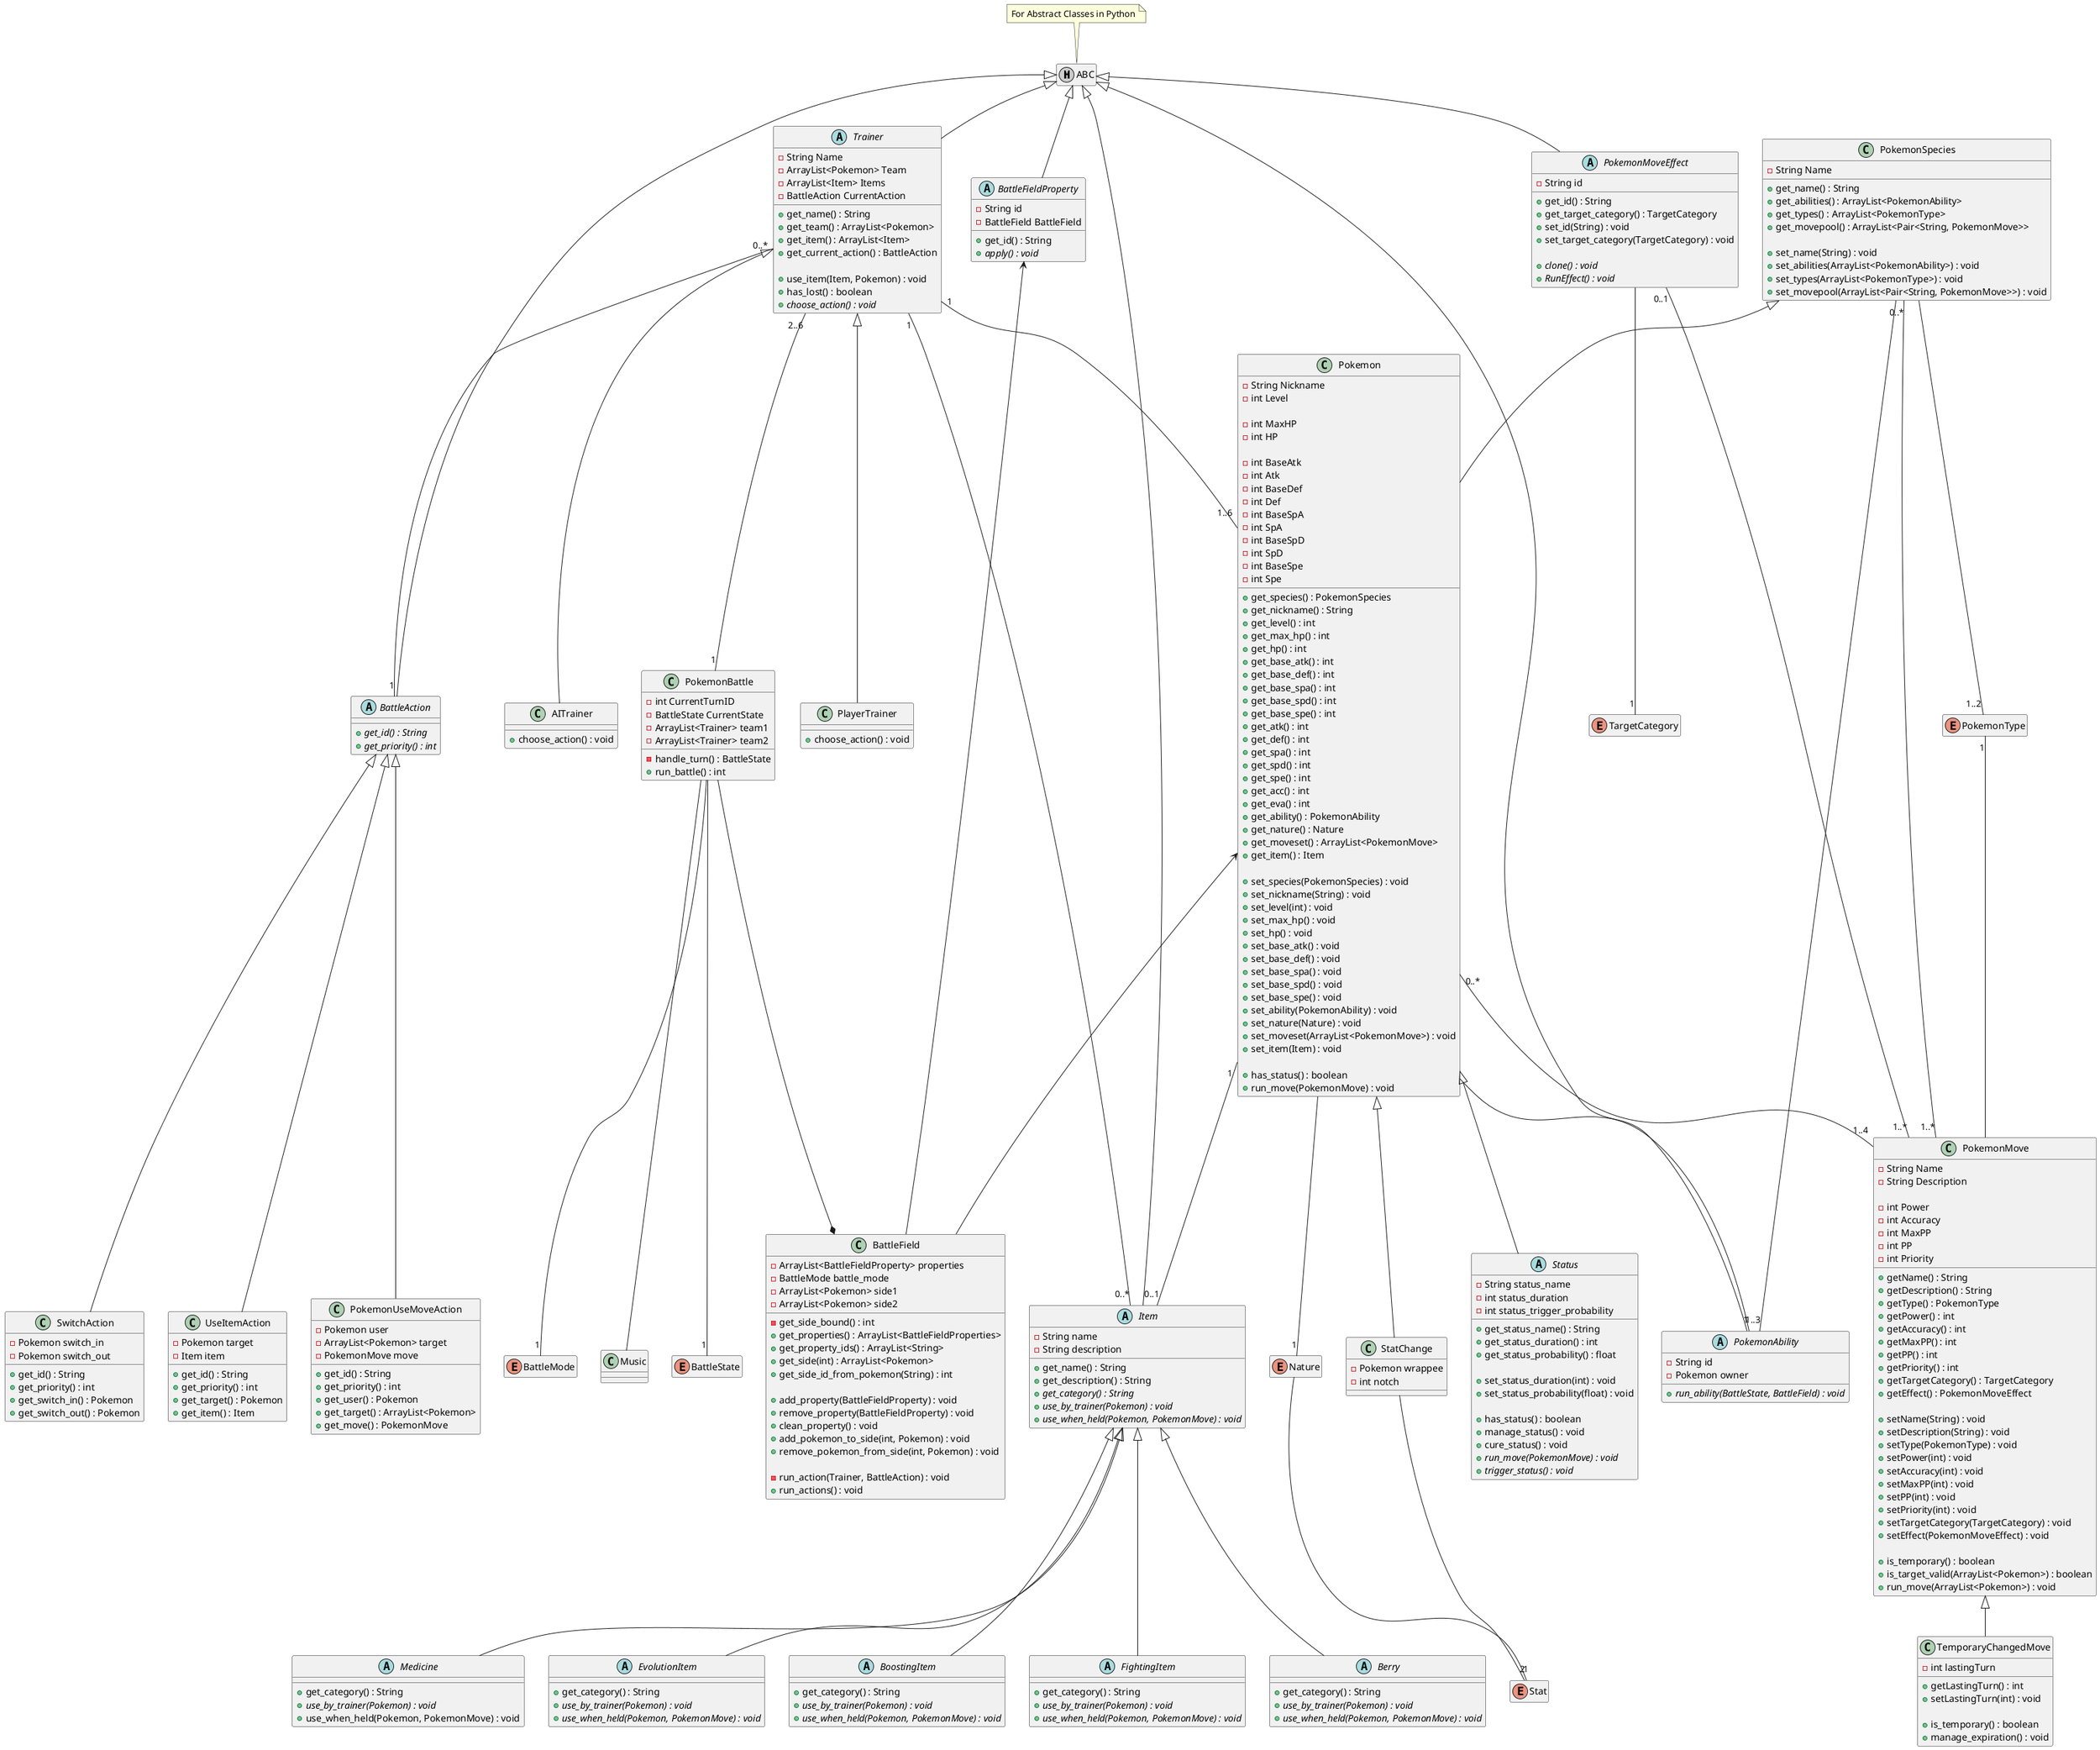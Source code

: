 @startuml P
hide enum empty member
hide metaclass empty member

metaclass ABC

enum Stat
enum PokemonType
enum Nature
enum TargetCategory
enum BattleState
enum BattleMode

abstract class BattleAction extends ABC {
    + {abstract} get_id() : String
    + {abstract} get_priority() : int
}
class SwitchAction extends BattleAction {
    - Pokemon switch_in
    - Pokemon switch_out
    
    + get_id() : String
    + get_priority() : int
    + get_switch_in() : Pokemon
    + get_switch_out() : Pokemon
}
class UseItemAction extends BattleAction {
    - Pokemon target
    - Item item
    
    + get_id() : String
    + get_priority() : int
    + get_target() : Pokemon
    + get_item() : Item
}
class PokemonUseMoveAction extends BattleAction {
    - Pokemon user
    - ArrayList<Pokemon> target
    - PokemonMove move
    
    + get_id() : String
    + get_priority() : int
    + get_user() : Pokemon
    + get_target() : ArrayList<Pokemon>
    + get_move() : PokemonMove
}

abstract class BattleFieldProperty extends ABC {
    - String id
    - BattleField BattleField

    + get_id() : String
    + {abstract} apply() : void
}

abstract class PokemonAbility extends ABC {
    - String id
    - Pokemon owner

    + {abstract} run_ability(BattleState, BattleField) : void 
}

abstract class PokemonMoveEffect extends ABC {
    - String id

    + get_id() : String
    + get_target_category() : TargetCategory
    + set_id(String) : void
    + set_target_category(TargetCategory) : void

    + {abstract} clone() : void
    + {abstract} RunEffect() : void
}

abstract class Item extends ABC{
    - String name
    - String description

    + get_name() : String
    + get_description() : String
    + {abstract} get_category() : String
    + {abstract} use_by_trainer(Pokemon) : void
    + {abstract} use_when_held(Pokemon, PokemonMove) : void
}
abstract class Berry extends Item {
    + get_category() : String
    + {abstract} use_by_trainer(Pokemon) : void
    + {abstract} use_when_held(Pokemon, PokemonMove) : void
}
abstract class Medicine extends Item {
    + get_category() : String
    + {abstract} use_by_trainer(Pokemon) : void
    + use_when_held(Pokemon, PokemonMove) : void
}
abstract class EvolutionItem extends Item {
    + get_category() : String
    + {abstract} use_by_trainer(Pokemon) : void
    + {abstract} use_when_held(Pokemon, PokemonMove) : void
}
abstract class BoostingItem extends Item {
    + get_category() : String
    + {abstract} use_by_trainer(Pokemon) : void
    + {abstract} use_when_held(Pokemon, PokemonMove) : void
}
abstract class FightingItem extends Item {
    + get_category() : String
    + {abstract} use_by_trainer(Pokemon) : void
    + {abstract} use_when_held(Pokemon, PokemonMove) : void
}

class StatChange {
    - Pokemon wrappee
    - int notch
}

class PokemonMove {
    - String Name
    - String Description
    
    - int Power
    - int Accuracy
    - int MaxPP
    - int PP
    - int Priority

    + getName() : String
    + getDescription() : String
    + getType() : PokemonType
    + getPower() : int
    + getAccuracy() : int
    + getMaxPP() : int
    + getPP() : int
    + getPriority() : int
    + getTargetCategory() : TargetCategory
    + getEffect() : PokemonMoveEffect

    + setName(String) : void
    + setDescription(String) : void
    + setType(PokemonType) : void
    + setPower(int) : void
    + setAccuracy(int) : void
    + setMaxPP(int) : void
    + setPP(int) : void
    + setPriority(int) : void
    + setTargetCategory(TargetCategory) : void
    + setEffect(PokemonMoveEffect) : void
    
    + is_temporary() : boolean
    + is_target_valid(ArrayList<Pokemon>) : boolean
    + run_move(ArrayList<Pokemon>) : void
}
class TemporaryChangedMove extends PokemonMove {
    - int lastingTurn

    + getLastingTurn() : int
    + setLastingTurn(int) : void

    + is_temporary() : boolean
    + manage_expiration() : void
}

class BattleField {
    - ArrayList<BattleFieldProperty> properties
    - BattleMode battle_mode
    - ArrayList<Pokemon> side1
    - ArrayList<Pokemon> side2

    - get_side_bound() : int
    + get_properties() : ArrayList<BattleFieldProperties>
    + get_property_ids() : ArrayList<String>
    + get_side(int) : ArrayList<Pokemon>
    + get_side_id_from_pokemon(String) : int

    + add_property(BattleFieldProperty) : void
    + remove_property(BattleFieldProperty) : void
    + clean_property() : void
    + add_pokemon_to_side(int, Pokemon) : void
    + remove_pokemon_from_side(int, Pokemon) : void

    - run_action(Trainer, BattleAction) : void
    + run_actions() : void
}

class PokemonSpecies {
    - String Name
    
    + get_name() : String
    + get_abilities() : ArrayList<PokemonAbility>
    + get_types() : ArrayList<PokemonType>
    + get_movepool() : ArrayList<Pair<String, PokemonMove>>

    + set_name(String) : void
    + set_abilities(ArrayList<PokemonAbility>) : void
    + set_types(ArrayList<PokemonType>) : void
    + set_movepool(ArrayList<Pair<String, PokemonMove>>) : void
}
class Pokemon extends PokemonSpecies {
    - String Nickname
    - int Level

    - int MaxHP
    - int HP

    - int BaseAtk
    - int Atk
    - int BaseDef
    - int Def
    - int BaseSpA
    - int SpA
    - int BaseSpD
    - int SpD
    - int BaseSpe
    - int Spe

    + get_species() : PokemonSpecies
    + get_nickname() : String
    + get_level() : int
    + get_max_hp() : int
    + get_hp() : int
    + get_base_atk() : int
    + get_base_def() : int
    + get_base_spa() : int
    + get_base_spd() : int
    + get_base_spe() : int
    + get_atk() : int
    + get_def() : int
    + get_spa() : int
    + get_spd() : int
    + get_spe() : int
    + get_acc() : int
    + get_eva() : int
    + get_ability() : PokemonAbility
    + get_nature() : Nature
    + get_moveset() : ArrayList<PokemonMove>
    + get_item() : Item
    
    + set_species(PokemonSpecies) : void
    + set_nickname(String) : void
    + set_level(int) : void
    + set_max_hp() : void
    + set_hp() : void
    + set_base_atk() : void
    + set_base_def() : void
    + set_base_spa() : void
    + set_base_spd() : void
    + set_base_spe() : void
    + set_ability(PokemonAbility) : void
    + set_nature(Nature) : void
    + set_moveset(ArrayList<PokemonMove>) : void
    + set_item(Item) : void

    + has_status() : boolean
    + run_move(PokemonMove) : void
}
abstract class Status extends Pokemon {
    - String status_name
    - int status_duration
    - int status_trigger_probability

    + get_status_name() : String
    + get_status_duration() : int
    + get_status_probability() : float

    + set_status_duration(int) : void
    + set_status_probability(float) : void

    + has_status() : boolean
    + manage_status() : void
    + cure_status() : void
    + {abstract} run_move(PokemonMove) : void
    + {abstract} trigger_status() : void
}

abstract class Trainer extends ABC {
    - String Name
    - ArrayList<Pokemon> Team
    - ArrayList<Item> Items
    - BattleAction CurrentAction

    + get_name() : String
    + get_team() : ArrayList<Pokemon>
    + get_item() : ArrayList<Item>
    + get_current_action() : BattleAction

    + use_item(Item, Pokemon) : void
    + has_lost() : boolean
    + {abstract} choose_action() : void
}
class PlayerTrainer extends Trainer {
    + choose_action() : void
}
class AITrainer extends Trainer {
    + choose_action() : void
}

class Music {}

class PokemonBattle {
    - int CurrentTurnID
    - BattleState CurrentState
    - ArrayList<Trainer> team1
    - ArrayList<Trainer> team2

    - handle_turn() : BattleState
    + run_battle() : int
}

PokemonSpecies "0..*" -- "1..*" PokemonMove
PokemonSpecies -- "1..2" PokemonType
PokemonSpecies -- "1..3" PokemonAbility
Pokemon "1" -- "0..1" Item
Pokemon "0..*" -- "1..4" PokemonMove
Pokemon -- "1" Nature
Pokemon -- "1" PokemonAbility
Pokemon <|-- StatChange

StatChange -- "1" Stat
Nature -- "2" Stat

PokemonType "1" -- PokemonMove
PokemonMoveEffect "0..1" -- "1..*" PokemonMove
PokemonMoveEffect -- "1" TargetCategory
PokemonBattle --* BattleField
Pokemon <-- BattleField
BattleFieldProperty <-- BattleField

Trainer "1" -- "1..6" Pokemon
Trainer "2..6" -- "1" PokemonBattle
Trainer "1" -- "0..*" Item
Trainer "0..*" -- "1" BattleAction

PokemonBattle -- Music
PokemonBattle -- "1" BattleState
PokemonBattle -- "1" BattleMode

note "For Abstract Classes in Python" as N1
N1 .. ABC

@enduml